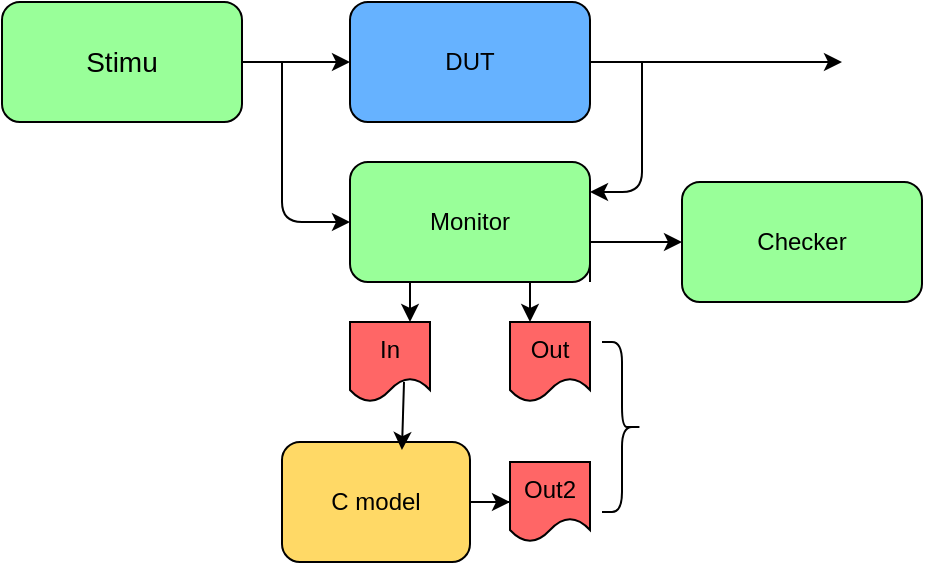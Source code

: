 <mxfile version="13.7.4" type="github">
  <diagram id="Oe_TaYkuGloWfShzglDn" name="Page-1">
    <mxGraphModel dx="700" dy="784" grid="1" gridSize="10" guides="1" tooltips="1" connect="1" arrows="1" fold="1" page="1" pageScale="1" pageWidth="827" pageHeight="1169" math="0" shadow="0">
      <root>
        <mxCell id="0" />
        <mxCell id="1" parent="0" />
        <mxCell id="rQp4fSathkdIE_2WOYDk-6" value="" style="edgeStyle=orthogonalEdgeStyle;rounded=0;orthogonalLoop=1;jettySize=auto;html=1;" edge="1" parent="1" source="rQp4fSathkdIE_2WOYDk-1" target="rQp4fSathkdIE_2WOYDk-2">
          <mxGeometry relative="1" as="geometry" />
        </mxCell>
        <mxCell id="rQp4fSathkdIE_2WOYDk-1" value="&lt;font style=&quot;font-size: 14px&quot;&gt;Stimu&lt;/font&gt;" style="rounded=1;whiteSpace=wrap;html=1;fillColor=#99FF99;" vertex="1" parent="1">
          <mxGeometry x="240" y="70" width="120" height="60" as="geometry" />
        </mxCell>
        <mxCell id="rQp4fSathkdIE_2WOYDk-2" value="DUT" style="rounded=1;whiteSpace=wrap;html=1;fillColor=#66B2FF;" vertex="1" parent="1">
          <mxGeometry x="414" y="70" width="120" height="60" as="geometry" />
        </mxCell>
        <mxCell id="rQp4fSathkdIE_2WOYDk-8" value="" style="edgeStyle=orthogonalEdgeStyle;rounded=0;orthogonalLoop=1;jettySize=auto;html=1;exitX=1;exitY=1;exitDx=0;exitDy=0;" edge="1" parent="1" source="rQp4fSathkdIE_2WOYDk-3" target="rQp4fSathkdIE_2WOYDk-4">
          <mxGeometry relative="1" as="geometry">
            <mxPoint x="550" y="190" as="sourcePoint" />
            <Array as="points">
              <mxPoint x="534" y="190" />
            </Array>
          </mxGeometry>
        </mxCell>
        <mxCell id="rQp4fSathkdIE_2WOYDk-3" value="Monitor" style="rounded=1;whiteSpace=wrap;html=1;fillColor=#99FF99;" vertex="1" parent="1">
          <mxGeometry x="414" y="150" width="120" height="60" as="geometry" />
        </mxCell>
        <mxCell id="rQp4fSathkdIE_2WOYDk-4" value="Checker" style="rounded=1;whiteSpace=wrap;html=1;fillColor=#99FF99;" vertex="1" parent="1">
          <mxGeometry x="580" y="160" width="120" height="60" as="geometry" />
        </mxCell>
        <mxCell id="rQp4fSathkdIE_2WOYDk-9" value="" style="endArrow=classic;html=1;entryX=0;entryY=0.5;entryDx=0;entryDy=0;" edge="1" parent="1" target="rQp4fSathkdIE_2WOYDk-3">
          <mxGeometry width="50" height="50" relative="1" as="geometry">
            <mxPoint x="380" y="100" as="sourcePoint" />
            <mxPoint x="380" y="200" as="targetPoint" />
            <Array as="points">
              <mxPoint x="380" y="180" />
            </Array>
          </mxGeometry>
        </mxCell>
        <mxCell id="rQp4fSathkdIE_2WOYDk-10" value="" style="endArrow=classic;html=1;exitX=1;exitY=0.5;exitDx=0;exitDy=0;" edge="1" parent="1" source="rQp4fSathkdIE_2WOYDk-2">
          <mxGeometry width="50" height="50" relative="1" as="geometry">
            <mxPoint x="570" y="120" as="sourcePoint" />
            <mxPoint x="660" y="100" as="targetPoint" />
          </mxGeometry>
        </mxCell>
        <mxCell id="rQp4fSathkdIE_2WOYDk-11" value="" style="endArrow=classic;html=1;entryX=1;entryY=0.25;entryDx=0;entryDy=0;" edge="1" parent="1" target="rQp4fSathkdIE_2WOYDk-3">
          <mxGeometry width="50" height="50" relative="1" as="geometry">
            <mxPoint x="560" y="100" as="sourcePoint" />
            <mxPoint x="570" y="230" as="targetPoint" />
            <Array as="points">
              <mxPoint x="560" y="165" />
            </Array>
          </mxGeometry>
        </mxCell>
        <mxCell id="rQp4fSathkdIE_2WOYDk-12" value="In" style="shape=document;whiteSpace=wrap;html=1;boundedLbl=1;fillColor=#FF6666;" vertex="1" parent="1">
          <mxGeometry x="414" y="230" width="40" height="40" as="geometry" />
        </mxCell>
        <mxCell id="rQp4fSathkdIE_2WOYDk-13" value="Out2" style="shape=document;whiteSpace=wrap;html=1;boundedLbl=1;fillColor=#FF6666;" vertex="1" parent="1">
          <mxGeometry x="494" y="300" width="40" height="40" as="geometry" />
        </mxCell>
        <mxCell id="rQp4fSathkdIE_2WOYDk-14" value="Out" style="shape=document;whiteSpace=wrap;html=1;boundedLbl=1;fillColor=#FF6666;" vertex="1" parent="1">
          <mxGeometry x="494" y="230" width="40" height="40" as="geometry" />
        </mxCell>
        <mxCell id="rQp4fSathkdIE_2WOYDk-18" value="" style="edgeStyle=orthogonalEdgeStyle;rounded=0;orthogonalLoop=1;jettySize=auto;html=1;" edge="1" parent="1" source="rQp4fSathkdIE_2WOYDk-15" target="rQp4fSathkdIE_2WOYDk-13">
          <mxGeometry relative="1" as="geometry" />
        </mxCell>
        <mxCell id="rQp4fSathkdIE_2WOYDk-15" value="C model" style="rounded=1;whiteSpace=wrap;html=1;fillColor=#FFD966;" vertex="1" parent="1">
          <mxGeometry x="380" y="290" width="94" height="60" as="geometry" />
        </mxCell>
        <mxCell id="rQp4fSathkdIE_2WOYDk-16" value="" style="endArrow=classic;html=1;exitX=0.25;exitY=1;exitDx=0;exitDy=0;entryX=0.75;entryY=0;entryDx=0;entryDy=0;" edge="1" parent="1" source="rQp4fSathkdIE_2WOYDk-3" target="rQp4fSathkdIE_2WOYDk-12">
          <mxGeometry width="50" height="50" relative="1" as="geometry">
            <mxPoint x="340" y="320" as="sourcePoint" />
            <mxPoint x="390" y="270" as="targetPoint" />
          </mxGeometry>
        </mxCell>
        <mxCell id="rQp4fSathkdIE_2WOYDk-17" value="" style="endArrow=classic;html=1;exitX=0.675;exitY=0.75;exitDx=0;exitDy=0;exitPerimeter=0;entryX=0.638;entryY=0.067;entryDx=0;entryDy=0;entryPerimeter=0;" edge="1" parent="1" source="rQp4fSathkdIE_2WOYDk-12" target="rQp4fSathkdIE_2WOYDk-15">
          <mxGeometry width="50" height="50" relative="1" as="geometry">
            <mxPoint x="340" y="380" as="sourcePoint" />
            <mxPoint x="390" y="330" as="targetPoint" />
          </mxGeometry>
        </mxCell>
        <mxCell id="rQp4fSathkdIE_2WOYDk-19" value="" style="endArrow=classic;html=1;exitX=0.75;exitY=1;exitDx=0;exitDy=0;entryX=0.25;entryY=0;entryDx=0;entryDy=0;" edge="1" parent="1" source="rQp4fSathkdIE_2WOYDk-3" target="rQp4fSathkdIE_2WOYDk-14">
          <mxGeometry width="50" height="50" relative="1" as="geometry">
            <mxPoint x="530" y="430" as="sourcePoint" />
            <mxPoint x="580" y="380" as="targetPoint" />
          </mxGeometry>
        </mxCell>
        <mxCell id="rQp4fSathkdIE_2WOYDk-20" value="" style="shape=curlyBracket;whiteSpace=wrap;html=1;rounded=1;rotation=-180;size=0.5;" vertex="1" parent="1">
          <mxGeometry x="540" y="240" width="20" height="85" as="geometry" />
        </mxCell>
      </root>
    </mxGraphModel>
  </diagram>
</mxfile>
